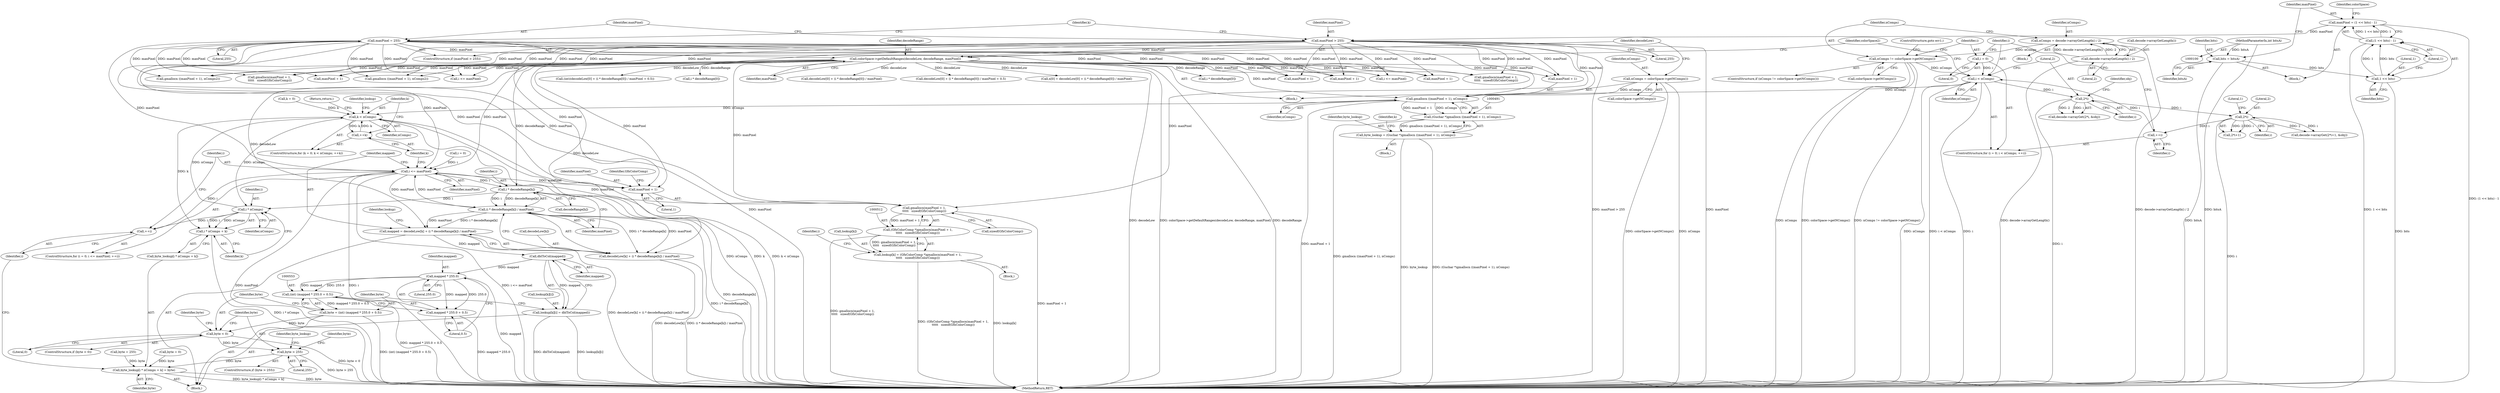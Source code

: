 digraph "0_poppler_7b2d314a61fd0e12f47c62996cb49ec0d1ba747a_4@API" {
"1000492" [label="(Call,gmallocn ((maxPixel + 1), nComps))"];
"1000136" [label="(Call,maxPixel > 255)"];
"1000125" [label="(Call,maxPixel = (1 << bits) - 1)"];
"1000127" [label="(Call,(1 << bits) - 1)"];
"1000128" [label="(Call,1 << bits)"];
"1000122" [label="(Call,bits = bitsA)"];
"1000101" [label="(MethodParameterIn,int bitsA)"];
"1000163" [label="(Call,colorSpace->getDefaultRanges(decodeLow, decodeRange, maxPixel))"];
"1000139" [label="(Call,maxPixel = 255)"];
"1000186" [label="(Call,i < nComps)"];
"1000189" [label="(Call,++i)"];
"1000211" [label="(Call,2*i)"];
"1000193" [label="(Call,2*i)"];
"1000183" [label="(Call,i = 0)"];
"1000177" [label="(Call,nComps != colorSpace->getNComps())"];
"1000171" [label="(Call,nComps = decode->arrayGetLength() / 2)"];
"1000173" [label="(Call,decode->arrayGetLength() / 2)"];
"1000160" [label="(Call,nComps = colorSpace->getNComps())"];
"1000490" [label="(Call,(Guchar *)gmallocn ((maxPixel + 1), nComps))"];
"1000488" [label="(Call,byte_lookup = (Guchar *)gmallocn ((maxPixel + 1), nComps))"];
"1000501" [label="(Call,k < nComps)"];
"1000504" [label="(Call,++k)"];
"1000578" [label="(Call,i * nComps)"];
"1000526" [label="(Call,++i)"];
"1000523" [label="(Call,i <= maxPixel)"];
"1000513" [label="(Call,gmallocn(maxPixel + 1,\n\t\t\t\t\t   sizeof(GfxColorComp)))"];
"1000511" [label="(Call,(GfxColorComp *)gmallocn(maxPixel + 1,\n\t\t\t\t\t   sizeof(GfxColorComp)))"];
"1000507" [label="(Call,lookup[k] = (GfxColorComp *)gmallocn(maxPixel + 1,\n\t\t\t\t\t   sizeof(GfxColorComp)))"];
"1000514" [label="(Call,maxPixel + 1)"];
"1000536" [label="(Call,i * decodeRange[k])"];
"1000535" [label="(Call,(i * decodeRange[k]) / maxPixel)"];
"1000529" [label="(Call,mapped = decodeLow[k] + (i * decodeRange[k]) / maxPixel)"];
"1000548" [label="(Call,dblToCol(mapped))"];
"1000542" [label="(Call,lookup[k][i] = dblToCol(mapped))"];
"1000555" [label="(Call,mapped * 255.0)"];
"1000552" [label="(Call,(int) (mapped * 255.0 + 0.5))"];
"1000550" [label="(Call,byte = (int) (mapped * 255.0 + 0.5))"];
"1000560" [label="(Call,byte < 0)"];
"1000568" [label="(Call,byte > 255)"];
"1000574" [label="(Call,byte_lookup[i * nComps + k] = byte)"];
"1000554" [label="(Call,mapped * 255.0 + 0.5)"];
"1000531" [label="(Call,decodeLow[k] + (i * decodeRange[k]) / maxPixel)"];
"1000577" [label="(Call,i * nComps + k)"];
"1000177" [label="(Call,nComps != colorSpace->getNComps())"];
"1000541" [label="(Identifier,maxPixel)"];
"1000498" [label="(Call,k = 0)"];
"1000568" [label="(Call,byte > 255)"];
"1000170" [label="(Block,)"];
"1000452" [label="(Call,i * decodeRange[0])"];
"1000101" [label="(MethodParameterIn,int bitsA)"];
"1000554" [label="(Call,mapped * 255.0 + 0.5)"];
"1000489" [label="(Identifier,byte_lookup)"];
"1000133" [label="(Identifier,colorSpace)"];
"1000524" [label="(Identifier,i)"];
"1000543" [label="(Call,lookup[k][i])"];
"1000545" [label="(Identifier,lookup)"];
"1000210" [label="(Call,2*i+1)"];
"1000521" [label="(Identifier,i)"];
"1000487" [label="(Block,)"];
"1000507" [label="(Call,lookup[k] = (GfxColorComp *)gmallocn(maxPixel + 1,\n\t\t\t\t\t   sizeof(GfxColorComp)))"];
"1000171" [label="(Call,nComps = decode->arrayGetLength() / 2)"];
"1000499" [label="(Identifier,k)"];
"1000178" [label="(Identifier,nComps)"];
"1000580" [label="(Identifier,nComps)"];
"1000518" [label="(Identifier,GfxColorComp)"];
"1000137" [label="(Identifier,maxPixel)"];
"1000129" [label="(Literal,1)"];
"1000212" [label="(Literal,2)"];
"1000567" [label="(ControlStructure,if (byte > 255))"];
"1000516" [label="(Literal,1)"];
"1000188" [label="(Identifier,nComps)"];
"1000123" [label="(Identifier,bits)"];
"1000161" [label="(Identifier,nComps)"];
"1000127" [label="(Call,(1 << bits) - 1)"];
"1000124" [label="(Identifier,bitsA)"];
"1000583" [label="(Return,return;)"];
"1000530" [label="(Identifier,mapped)"];
"1000561" [label="(Identifier,byte)"];
"1000271" [label="(Call,gmallocn ((maxPixel + 1), nComps2))"];
"1000550" [label="(Call,byte = (int) (mapped * 255.0 + 0.5))"];
"1000292" [label="(Call,gmallocn(maxPixel + 1,\n \t\t\t\t\t   sizeof(GfxColorComp)))"];
"1000176" [label="(ControlStructure,if (nComps != colorSpace->getNComps()))"];
"1000505" [label="(Identifier,k)"];
"1000310" [label="(Call,(int)(decodeLow[0] + (i * decodeRange[0]) / maxPixel + 0.5))"];
"1000536" [label="(Call,i * decodeRange[k])"];
"1000195" [label="(Identifier,i)"];
"1000179" [label="(Call,colorSpace->getNComps())"];
"1000144" [label="(Identifier,k)"];
"1000529" [label="(Call,mapped = decodeLow[k] + (i * decodeRange[k]) / maxPixel)"];
"1000501" [label="(Call,k < nComps)"];
"1000125" [label="(Call,maxPixel = (1 << bits) - 1)"];
"1000508" [label="(Call,lookup[k])"];
"1000560" [label="(Call,byte < 0)"];
"1000173" [label="(Call,decode->arrayGetLength() / 2)"];
"1000128" [label="(Call,1 << bits)"];
"1000407" [label="(Call,maxPixel + 1)"];
"1000519" [label="(ControlStructure,for (i = 0; i <= maxPixel; ++i))"];
"1000509" [label="(Identifier,lookup)"];
"1000551" [label="(Identifier,byte)"];
"1000131" [label="(Literal,1)"];
"1000555" [label="(Call,mapped * 255.0)"];
"1000190" [label="(Identifier,i)"];
"1000138" [label="(Literal,255)"];
"1000406" [label="(Call,gmallocn ((maxPixel + 1), nComps2))"];
"1000162" [label="(Call,colorSpace->getNComps())"];
"1000538" [label="(Call,decodeRange[k])"];
"1000490" [label="(Call,(Guchar *)gmallocn ((maxPixel + 1), nComps))"];
"1000302" [label="(Call,i <= maxPixel)"];
"1000130" [label="(Identifier,bits)"];
"1000526" [label="(Call,++i)"];
"1000184" [label="(Identifier,i)"];
"1000576" [label="(Identifier,byte_lookup)"];
"1000175" [label="(Literal,2)"];
"1000141" [label="(Literal,255)"];
"1000535" [label="(Call,(i * decodeRange[k]) / maxPixel)"];
"1000504" [label="(Call,++k)"];
"1000582" [label="(Identifier,byte)"];
"1000172" [label="(Identifier,nComps)"];
"1000532" [label="(Call,decodeLow[k])"];
"1000140" [label="(Identifier,maxPixel)"];
"1000558" [label="(Literal,0.5)"];
"1000139" [label="(Call,maxPixel = 255)"];
"1000122" [label="(Call,bits = bitsA)"];
"1000183" [label="(Call,i = 0)"];
"1000174" [label="(Call,decode->arrayGetLength())"];
"1000575" [label="(Call,byte_lookup[i * nComps + k])"];
"1000318" [label="(Call,i * decodeRange[0])"];
"1000126" [label="(Identifier,maxPixel)"];
"1000563" [label="(Call,byte = 0)"];
"1000493" [label="(Call,maxPixel + 1)"];
"1000192" [label="(Call,decode->arrayGet(2*i, &obj))"];
"1000542" [label="(Call,lookup[k][i] = dblToCol(mapped))"];
"1000213" [label="(Identifier,i)"];
"1000520" [label="(Call,i = 0)"];
"1000569" [label="(Identifier,byte)"];
"1000186" [label="(Call,i < nComps)"];
"1000193" [label="(Call,2*i)"];
"1000581" [label="(Identifier,k)"];
"1000523" [label="(Call,i <= maxPixel)"];
"1000537" [label="(Identifier,i)"];
"1000492" [label="(Call,gmallocn ((maxPixel + 1), nComps))"];
"1000511" [label="(Call,(GfxColorComp *)gmallocn(maxPixel + 1,\n\t\t\t\t\t   sizeof(GfxColorComp)))"];
"1000549" [label="(Identifier,mapped)"];
"1000548" [label="(Call,dblToCol(mapped))"];
"1000185" [label="(Literal,0)"];
"1000556" [label="(Identifier,mapped)"];
"1000135" [label="(ControlStructure,if (maxPixel > 255))"];
"1000497" [label="(ControlStructure,for (k = 0; k < nComps; ++k))"];
"1000189" [label="(Call,++i)"];
"1000182" [label="(ControlStructure,for (i = 0; i < nComps; ++i))"];
"1000272" [label="(Call,maxPixel + 1)"];
"1000572" [label="(Identifier,byte)"];
"1000165" [label="(Identifier,decodeRange)"];
"1000531" [label="(Call,decodeLow[k] + (i * decodeRange[k]) / maxPixel)"];
"1000197" [label="(Identifier,obj)"];
"1000428" [label="(Call,maxPixel + 1)"];
"1000164" [label="(Identifier,decodeLow)"];
"1000593" [label="(MethodReturn,RET)"];
"1000525" [label="(Identifier,maxPixel)"];
"1000559" [label="(ControlStructure,if (byte < 0))"];
"1000513" [label="(Call,gmallocn(maxPixel + 1,\n\t\t\t\t\t   sizeof(GfxColorComp)))"];
"1000194" [label="(Literal,2)"];
"1000562" [label="(Literal,0)"];
"1000437" [label="(Call,i <= maxPixel)"];
"1000166" [label="(Identifier,maxPixel)"];
"1000293" [label="(Call,maxPixel + 1)"];
"1000214" [label="(Literal,1)"];
"1000570" [label="(Literal,255)"];
"1000571" [label="(Call,byte = 255)"];
"1000160" [label="(Call,nComps = colorSpace->getNComps())"];
"1000187" [label="(Identifier,i)"];
"1000488" [label="(Call,byte_lookup = (Guchar *)gmallocn ((maxPixel + 1), nComps))"];
"1000496" [label="(Identifier,nComps)"];
"1000527" [label="(Identifier,i)"];
"1000514" [label="(Call,maxPixel + 1)"];
"1000502" [label="(Identifier,k)"];
"1000517" [label="(Call,sizeof(GfxColorComp))"];
"1000564" [label="(Identifier,byte)"];
"1000579" [label="(Identifier,i)"];
"1000427" [label="(Call,gmallocn(maxPixel + 1,\n\t\t\t\t\t   sizeof(GfxColorComp)))"];
"1000209" [label="(Call,decode->arrayGet(2*i+1, &obj))"];
"1000447" [label="(Call,decodeLow[0] + (i * decodeRange[0]) / maxPixel)"];
"1000181" [label="(ControlStructure,goto err1;)"];
"1000557" [label="(Literal,255.0)"];
"1000136" [label="(Call,maxPixel > 255)"];
"1000503" [label="(Identifier,nComps)"];
"1000506" [label="(Block,)"];
"1000236" [label="(Identifier,colorSpace2)"];
"1000312" [label="(Call,decodeLow[0] + (i * decodeRange[0]) / maxPixel + 0.5)"];
"1000574" [label="(Call,byte_lookup[i * nComps + k] = byte)"];
"1000552" [label="(Call,(int) (mapped * 255.0 + 0.5))"];
"1000104" [label="(Block,)"];
"1000578" [label="(Call,i * nComps)"];
"1000515" [label="(Identifier,maxPixel)"];
"1000528" [label="(Block,)"];
"1000159" [label="(Block,)"];
"1000577" [label="(Call,i * nComps + k)"];
"1000443" [label="(Call,x[0] = decodeLow[0] + (i * decodeRange[0]) / maxPixel)"];
"1000211" [label="(Call,2*i)"];
"1000163" [label="(Call,colorSpace->getDefaultRanges(decodeLow, decodeRange, maxPixel))"];
"1000492" -> "1000490"  [label="AST: "];
"1000492" -> "1000496"  [label="CFG: "];
"1000493" -> "1000492"  [label="AST: "];
"1000496" -> "1000492"  [label="AST: "];
"1000490" -> "1000492"  [label="CFG: "];
"1000492" -> "1000593"  [label="DDG: maxPixel + 1"];
"1000492" -> "1000490"  [label="DDG: maxPixel + 1"];
"1000492" -> "1000490"  [label="DDG: nComps"];
"1000136" -> "1000492"  [label="DDG: maxPixel"];
"1000163" -> "1000492"  [label="DDG: maxPixel"];
"1000139" -> "1000492"  [label="DDG: maxPixel"];
"1000186" -> "1000492"  [label="DDG: nComps"];
"1000160" -> "1000492"  [label="DDG: nComps"];
"1000492" -> "1000501"  [label="DDG: nComps"];
"1000136" -> "1000135"  [label="AST: "];
"1000136" -> "1000138"  [label="CFG: "];
"1000137" -> "1000136"  [label="AST: "];
"1000138" -> "1000136"  [label="AST: "];
"1000140" -> "1000136"  [label="CFG: "];
"1000144" -> "1000136"  [label="CFG: "];
"1000136" -> "1000593"  [label="DDG: maxPixel > 255"];
"1000136" -> "1000593"  [label="DDG: maxPixel"];
"1000125" -> "1000136"  [label="DDG: maxPixel"];
"1000136" -> "1000163"  [label="DDG: maxPixel"];
"1000136" -> "1000271"  [label="DDG: maxPixel"];
"1000136" -> "1000272"  [label="DDG: maxPixel"];
"1000136" -> "1000292"  [label="DDG: maxPixel"];
"1000136" -> "1000293"  [label="DDG: maxPixel"];
"1000136" -> "1000302"  [label="DDG: maxPixel"];
"1000136" -> "1000406"  [label="DDG: maxPixel"];
"1000136" -> "1000407"  [label="DDG: maxPixel"];
"1000136" -> "1000427"  [label="DDG: maxPixel"];
"1000136" -> "1000428"  [label="DDG: maxPixel"];
"1000136" -> "1000437"  [label="DDG: maxPixel"];
"1000136" -> "1000493"  [label="DDG: maxPixel"];
"1000136" -> "1000513"  [label="DDG: maxPixel"];
"1000136" -> "1000514"  [label="DDG: maxPixel"];
"1000136" -> "1000523"  [label="DDG: maxPixel"];
"1000125" -> "1000104"  [label="AST: "];
"1000125" -> "1000127"  [label="CFG: "];
"1000126" -> "1000125"  [label="AST: "];
"1000127" -> "1000125"  [label="AST: "];
"1000133" -> "1000125"  [label="CFG: "];
"1000125" -> "1000593"  [label="DDG: (1 << bits) - 1"];
"1000127" -> "1000125"  [label="DDG: 1 << bits"];
"1000127" -> "1000125"  [label="DDG: 1"];
"1000127" -> "1000131"  [label="CFG: "];
"1000128" -> "1000127"  [label="AST: "];
"1000131" -> "1000127"  [label="AST: "];
"1000127" -> "1000593"  [label="DDG: 1 << bits"];
"1000128" -> "1000127"  [label="DDG: 1"];
"1000128" -> "1000127"  [label="DDG: bits"];
"1000128" -> "1000130"  [label="CFG: "];
"1000129" -> "1000128"  [label="AST: "];
"1000130" -> "1000128"  [label="AST: "];
"1000131" -> "1000128"  [label="CFG: "];
"1000128" -> "1000593"  [label="DDG: bits"];
"1000122" -> "1000128"  [label="DDG: bits"];
"1000122" -> "1000104"  [label="AST: "];
"1000122" -> "1000124"  [label="CFG: "];
"1000123" -> "1000122"  [label="AST: "];
"1000124" -> "1000122"  [label="AST: "];
"1000126" -> "1000122"  [label="CFG: "];
"1000122" -> "1000593"  [label="DDG: bitsA"];
"1000101" -> "1000122"  [label="DDG: bitsA"];
"1000101" -> "1000100"  [label="AST: "];
"1000101" -> "1000593"  [label="DDG: bitsA"];
"1000163" -> "1000159"  [label="AST: "];
"1000163" -> "1000166"  [label="CFG: "];
"1000164" -> "1000163"  [label="AST: "];
"1000165" -> "1000163"  [label="AST: "];
"1000166" -> "1000163"  [label="AST: "];
"1000236" -> "1000163"  [label="CFG: "];
"1000163" -> "1000593"  [label="DDG: decodeLow"];
"1000163" -> "1000593"  [label="DDG: colorSpace->getDefaultRanges(decodeLow, decodeRange, maxPixel)"];
"1000163" -> "1000593"  [label="DDG: decodeRange"];
"1000139" -> "1000163"  [label="DDG: maxPixel"];
"1000163" -> "1000271"  [label="DDG: maxPixel"];
"1000163" -> "1000272"  [label="DDG: maxPixel"];
"1000163" -> "1000292"  [label="DDG: maxPixel"];
"1000163" -> "1000293"  [label="DDG: maxPixel"];
"1000163" -> "1000302"  [label="DDG: maxPixel"];
"1000163" -> "1000310"  [label="DDG: decodeLow"];
"1000163" -> "1000312"  [label="DDG: decodeLow"];
"1000163" -> "1000318"  [label="DDG: decodeRange"];
"1000163" -> "1000406"  [label="DDG: maxPixel"];
"1000163" -> "1000407"  [label="DDG: maxPixel"];
"1000163" -> "1000427"  [label="DDG: maxPixel"];
"1000163" -> "1000428"  [label="DDG: maxPixel"];
"1000163" -> "1000437"  [label="DDG: maxPixel"];
"1000163" -> "1000443"  [label="DDG: decodeLow"];
"1000163" -> "1000447"  [label="DDG: decodeLow"];
"1000163" -> "1000452"  [label="DDG: decodeRange"];
"1000163" -> "1000493"  [label="DDG: maxPixel"];
"1000163" -> "1000513"  [label="DDG: maxPixel"];
"1000163" -> "1000514"  [label="DDG: maxPixel"];
"1000163" -> "1000523"  [label="DDG: maxPixel"];
"1000163" -> "1000529"  [label="DDG: decodeLow"];
"1000163" -> "1000531"  [label="DDG: decodeLow"];
"1000163" -> "1000536"  [label="DDG: decodeRange"];
"1000139" -> "1000135"  [label="AST: "];
"1000139" -> "1000141"  [label="CFG: "];
"1000140" -> "1000139"  [label="AST: "];
"1000141" -> "1000139"  [label="AST: "];
"1000144" -> "1000139"  [label="CFG: "];
"1000139" -> "1000593"  [label="DDG: maxPixel"];
"1000139" -> "1000271"  [label="DDG: maxPixel"];
"1000139" -> "1000272"  [label="DDG: maxPixel"];
"1000139" -> "1000292"  [label="DDG: maxPixel"];
"1000139" -> "1000293"  [label="DDG: maxPixel"];
"1000139" -> "1000302"  [label="DDG: maxPixel"];
"1000139" -> "1000406"  [label="DDG: maxPixel"];
"1000139" -> "1000407"  [label="DDG: maxPixel"];
"1000139" -> "1000427"  [label="DDG: maxPixel"];
"1000139" -> "1000428"  [label="DDG: maxPixel"];
"1000139" -> "1000437"  [label="DDG: maxPixel"];
"1000139" -> "1000493"  [label="DDG: maxPixel"];
"1000139" -> "1000513"  [label="DDG: maxPixel"];
"1000139" -> "1000514"  [label="DDG: maxPixel"];
"1000139" -> "1000523"  [label="DDG: maxPixel"];
"1000186" -> "1000182"  [label="AST: "];
"1000186" -> "1000188"  [label="CFG: "];
"1000187" -> "1000186"  [label="AST: "];
"1000188" -> "1000186"  [label="AST: "];
"1000194" -> "1000186"  [label="CFG: "];
"1000236" -> "1000186"  [label="CFG: "];
"1000186" -> "1000593"  [label="DDG: nComps"];
"1000186" -> "1000593"  [label="DDG: i < nComps"];
"1000186" -> "1000593"  [label="DDG: i"];
"1000189" -> "1000186"  [label="DDG: i"];
"1000183" -> "1000186"  [label="DDG: i"];
"1000177" -> "1000186"  [label="DDG: nComps"];
"1000186" -> "1000193"  [label="DDG: i"];
"1000189" -> "1000182"  [label="AST: "];
"1000189" -> "1000190"  [label="CFG: "];
"1000190" -> "1000189"  [label="AST: "];
"1000187" -> "1000189"  [label="CFG: "];
"1000211" -> "1000189"  [label="DDG: i"];
"1000211" -> "1000210"  [label="AST: "];
"1000211" -> "1000213"  [label="CFG: "];
"1000212" -> "1000211"  [label="AST: "];
"1000213" -> "1000211"  [label="AST: "];
"1000214" -> "1000211"  [label="CFG: "];
"1000211" -> "1000593"  [label="DDG: i"];
"1000211" -> "1000209"  [label="DDG: 2"];
"1000211" -> "1000209"  [label="DDG: i"];
"1000211" -> "1000210"  [label="DDG: 2"];
"1000211" -> "1000210"  [label="DDG: i"];
"1000193" -> "1000211"  [label="DDG: i"];
"1000193" -> "1000192"  [label="AST: "];
"1000193" -> "1000195"  [label="CFG: "];
"1000194" -> "1000193"  [label="AST: "];
"1000195" -> "1000193"  [label="AST: "];
"1000197" -> "1000193"  [label="CFG: "];
"1000193" -> "1000593"  [label="DDG: i"];
"1000193" -> "1000192"  [label="DDG: 2"];
"1000193" -> "1000192"  [label="DDG: i"];
"1000183" -> "1000182"  [label="AST: "];
"1000183" -> "1000185"  [label="CFG: "];
"1000184" -> "1000183"  [label="AST: "];
"1000185" -> "1000183"  [label="AST: "];
"1000187" -> "1000183"  [label="CFG: "];
"1000177" -> "1000176"  [label="AST: "];
"1000177" -> "1000179"  [label="CFG: "];
"1000178" -> "1000177"  [label="AST: "];
"1000179" -> "1000177"  [label="AST: "];
"1000181" -> "1000177"  [label="CFG: "];
"1000184" -> "1000177"  [label="CFG: "];
"1000177" -> "1000593"  [label="DDG: nComps"];
"1000177" -> "1000593"  [label="DDG: colorSpace->getNComps()"];
"1000177" -> "1000593"  [label="DDG: nComps != colorSpace->getNComps()"];
"1000171" -> "1000177"  [label="DDG: nComps"];
"1000171" -> "1000170"  [label="AST: "];
"1000171" -> "1000173"  [label="CFG: "];
"1000172" -> "1000171"  [label="AST: "];
"1000173" -> "1000171"  [label="AST: "];
"1000178" -> "1000171"  [label="CFG: "];
"1000171" -> "1000593"  [label="DDG: decode->arrayGetLength() / 2"];
"1000173" -> "1000171"  [label="DDG: decode->arrayGetLength()"];
"1000173" -> "1000171"  [label="DDG: 2"];
"1000173" -> "1000175"  [label="CFG: "];
"1000174" -> "1000173"  [label="AST: "];
"1000175" -> "1000173"  [label="AST: "];
"1000173" -> "1000593"  [label="DDG: decode->arrayGetLength()"];
"1000160" -> "1000159"  [label="AST: "];
"1000160" -> "1000162"  [label="CFG: "];
"1000161" -> "1000160"  [label="AST: "];
"1000162" -> "1000160"  [label="AST: "];
"1000164" -> "1000160"  [label="CFG: "];
"1000160" -> "1000593"  [label="DDG: colorSpace->getNComps()"];
"1000160" -> "1000593"  [label="DDG: nComps"];
"1000490" -> "1000488"  [label="AST: "];
"1000491" -> "1000490"  [label="AST: "];
"1000488" -> "1000490"  [label="CFG: "];
"1000490" -> "1000593"  [label="DDG: gmallocn ((maxPixel + 1), nComps)"];
"1000490" -> "1000488"  [label="DDG: gmallocn ((maxPixel + 1), nComps)"];
"1000488" -> "1000487"  [label="AST: "];
"1000489" -> "1000488"  [label="AST: "];
"1000499" -> "1000488"  [label="CFG: "];
"1000488" -> "1000593"  [label="DDG: byte_lookup"];
"1000488" -> "1000593"  [label="DDG: (Guchar *)gmallocn ((maxPixel + 1), nComps)"];
"1000501" -> "1000497"  [label="AST: "];
"1000501" -> "1000503"  [label="CFG: "];
"1000502" -> "1000501"  [label="AST: "];
"1000503" -> "1000501"  [label="AST: "];
"1000509" -> "1000501"  [label="CFG: "];
"1000583" -> "1000501"  [label="CFG: "];
"1000501" -> "1000593"  [label="DDG: nComps"];
"1000501" -> "1000593"  [label="DDG: k"];
"1000501" -> "1000593"  [label="DDG: k < nComps"];
"1000498" -> "1000501"  [label="DDG: k"];
"1000504" -> "1000501"  [label="DDG: k"];
"1000578" -> "1000501"  [label="DDG: nComps"];
"1000501" -> "1000504"  [label="DDG: k"];
"1000501" -> "1000578"  [label="DDG: nComps"];
"1000501" -> "1000577"  [label="DDG: k"];
"1000504" -> "1000497"  [label="AST: "];
"1000504" -> "1000505"  [label="CFG: "];
"1000505" -> "1000504"  [label="AST: "];
"1000502" -> "1000504"  [label="CFG: "];
"1000578" -> "1000577"  [label="AST: "];
"1000578" -> "1000580"  [label="CFG: "];
"1000579" -> "1000578"  [label="AST: "];
"1000580" -> "1000578"  [label="AST: "];
"1000581" -> "1000578"  [label="CFG: "];
"1000578" -> "1000526"  [label="DDG: i"];
"1000578" -> "1000577"  [label="DDG: i"];
"1000578" -> "1000577"  [label="DDG: nComps"];
"1000536" -> "1000578"  [label="DDG: i"];
"1000526" -> "1000519"  [label="AST: "];
"1000526" -> "1000527"  [label="CFG: "];
"1000527" -> "1000526"  [label="AST: "];
"1000524" -> "1000526"  [label="CFG: "];
"1000526" -> "1000523"  [label="DDG: i"];
"1000523" -> "1000519"  [label="AST: "];
"1000523" -> "1000525"  [label="CFG: "];
"1000524" -> "1000523"  [label="AST: "];
"1000525" -> "1000523"  [label="AST: "];
"1000530" -> "1000523"  [label="CFG: "];
"1000505" -> "1000523"  [label="CFG: "];
"1000523" -> "1000593"  [label="DDG: maxPixel"];
"1000523" -> "1000593"  [label="DDG: i"];
"1000523" -> "1000593"  [label="DDG: i <= maxPixel"];
"1000523" -> "1000513"  [label="DDG: maxPixel"];
"1000523" -> "1000514"  [label="DDG: maxPixel"];
"1000520" -> "1000523"  [label="DDG: i"];
"1000535" -> "1000523"  [label="DDG: maxPixel"];
"1000523" -> "1000536"  [label="DDG: i"];
"1000523" -> "1000535"  [label="DDG: maxPixel"];
"1000513" -> "1000511"  [label="AST: "];
"1000513" -> "1000517"  [label="CFG: "];
"1000514" -> "1000513"  [label="AST: "];
"1000517" -> "1000513"  [label="AST: "];
"1000511" -> "1000513"  [label="CFG: "];
"1000513" -> "1000593"  [label="DDG: maxPixel + 1"];
"1000513" -> "1000511"  [label="DDG: maxPixel + 1"];
"1000511" -> "1000507"  [label="AST: "];
"1000512" -> "1000511"  [label="AST: "];
"1000507" -> "1000511"  [label="CFG: "];
"1000511" -> "1000593"  [label="DDG: gmallocn(maxPixel + 1,\n\t\t\t\t\t   sizeof(GfxColorComp))"];
"1000511" -> "1000507"  [label="DDG: gmallocn(maxPixel + 1,\n\t\t\t\t\t   sizeof(GfxColorComp))"];
"1000507" -> "1000506"  [label="AST: "];
"1000508" -> "1000507"  [label="AST: "];
"1000521" -> "1000507"  [label="CFG: "];
"1000507" -> "1000593"  [label="DDG: (GfxColorComp *)gmallocn(maxPixel + 1,\n\t\t\t\t\t   sizeof(GfxColorComp))"];
"1000507" -> "1000593"  [label="DDG: lookup[k]"];
"1000514" -> "1000516"  [label="CFG: "];
"1000515" -> "1000514"  [label="AST: "];
"1000516" -> "1000514"  [label="AST: "];
"1000518" -> "1000514"  [label="CFG: "];
"1000536" -> "1000535"  [label="AST: "];
"1000536" -> "1000538"  [label="CFG: "];
"1000537" -> "1000536"  [label="AST: "];
"1000538" -> "1000536"  [label="AST: "];
"1000541" -> "1000536"  [label="CFG: "];
"1000536" -> "1000593"  [label="DDG: decodeRange[k]"];
"1000536" -> "1000535"  [label="DDG: i"];
"1000536" -> "1000535"  [label="DDG: decodeRange[k]"];
"1000535" -> "1000531"  [label="AST: "];
"1000535" -> "1000541"  [label="CFG: "];
"1000541" -> "1000535"  [label="AST: "];
"1000531" -> "1000535"  [label="CFG: "];
"1000535" -> "1000593"  [label="DDG: i * decodeRange[k]"];
"1000535" -> "1000529"  [label="DDG: i * decodeRange[k]"];
"1000535" -> "1000529"  [label="DDG: maxPixel"];
"1000535" -> "1000531"  [label="DDG: i * decodeRange[k]"];
"1000535" -> "1000531"  [label="DDG: maxPixel"];
"1000529" -> "1000528"  [label="AST: "];
"1000529" -> "1000531"  [label="CFG: "];
"1000530" -> "1000529"  [label="AST: "];
"1000531" -> "1000529"  [label="AST: "];
"1000545" -> "1000529"  [label="CFG: "];
"1000529" -> "1000593"  [label="DDG: decodeLow[k] + (i * decodeRange[k]) / maxPixel"];
"1000529" -> "1000548"  [label="DDG: mapped"];
"1000548" -> "1000542"  [label="AST: "];
"1000548" -> "1000549"  [label="CFG: "];
"1000549" -> "1000548"  [label="AST: "];
"1000542" -> "1000548"  [label="CFG: "];
"1000548" -> "1000542"  [label="DDG: mapped"];
"1000548" -> "1000555"  [label="DDG: mapped"];
"1000542" -> "1000528"  [label="AST: "];
"1000543" -> "1000542"  [label="AST: "];
"1000551" -> "1000542"  [label="CFG: "];
"1000542" -> "1000593"  [label="DDG: dblToCol(mapped)"];
"1000542" -> "1000593"  [label="DDG: lookup[k][i]"];
"1000555" -> "1000554"  [label="AST: "];
"1000555" -> "1000557"  [label="CFG: "];
"1000556" -> "1000555"  [label="AST: "];
"1000557" -> "1000555"  [label="AST: "];
"1000558" -> "1000555"  [label="CFG: "];
"1000555" -> "1000593"  [label="DDG: mapped"];
"1000555" -> "1000552"  [label="DDG: mapped"];
"1000555" -> "1000552"  [label="DDG: 255.0"];
"1000555" -> "1000554"  [label="DDG: mapped"];
"1000555" -> "1000554"  [label="DDG: 255.0"];
"1000552" -> "1000550"  [label="AST: "];
"1000552" -> "1000554"  [label="CFG: "];
"1000553" -> "1000552"  [label="AST: "];
"1000554" -> "1000552"  [label="AST: "];
"1000550" -> "1000552"  [label="CFG: "];
"1000552" -> "1000593"  [label="DDG: mapped * 255.0 + 0.5"];
"1000552" -> "1000550"  [label="DDG: mapped * 255.0 + 0.5"];
"1000550" -> "1000528"  [label="AST: "];
"1000551" -> "1000550"  [label="AST: "];
"1000561" -> "1000550"  [label="CFG: "];
"1000550" -> "1000593"  [label="DDG: (int) (mapped * 255.0 + 0.5)"];
"1000550" -> "1000560"  [label="DDG: byte"];
"1000560" -> "1000559"  [label="AST: "];
"1000560" -> "1000562"  [label="CFG: "];
"1000561" -> "1000560"  [label="AST: "];
"1000562" -> "1000560"  [label="AST: "];
"1000564" -> "1000560"  [label="CFG: "];
"1000569" -> "1000560"  [label="CFG: "];
"1000560" -> "1000593"  [label="DDG: byte < 0"];
"1000560" -> "1000568"  [label="DDG: byte"];
"1000568" -> "1000567"  [label="AST: "];
"1000568" -> "1000570"  [label="CFG: "];
"1000569" -> "1000568"  [label="AST: "];
"1000570" -> "1000568"  [label="AST: "];
"1000572" -> "1000568"  [label="CFG: "];
"1000576" -> "1000568"  [label="CFG: "];
"1000568" -> "1000593"  [label="DDG: byte > 255"];
"1000568" -> "1000574"  [label="DDG: byte"];
"1000574" -> "1000528"  [label="AST: "];
"1000574" -> "1000582"  [label="CFG: "];
"1000575" -> "1000574"  [label="AST: "];
"1000582" -> "1000574"  [label="AST: "];
"1000527" -> "1000574"  [label="CFG: "];
"1000574" -> "1000593"  [label="DDG: byte_lookup[i * nComps + k]"];
"1000574" -> "1000593"  [label="DDG: byte"];
"1000571" -> "1000574"  [label="DDG: byte"];
"1000563" -> "1000574"  [label="DDG: byte"];
"1000554" -> "1000558"  [label="CFG: "];
"1000558" -> "1000554"  [label="AST: "];
"1000554" -> "1000593"  [label="DDG: mapped * 255.0"];
"1000532" -> "1000531"  [label="AST: "];
"1000531" -> "1000593"  [label="DDG: (i * decodeRange[k]) / maxPixel"];
"1000531" -> "1000593"  [label="DDG: decodeLow[k]"];
"1000577" -> "1000575"  [label="AST: "];
"1000577" -> "1000581"  [label="CFG: "];
"1000581" -> "1000577"  [label="AST: "];
"1000575" -> "1000577"  [label="CFG: "];
"1000577" -> "1000593"  [label="DDG: i * nComps"];
}
